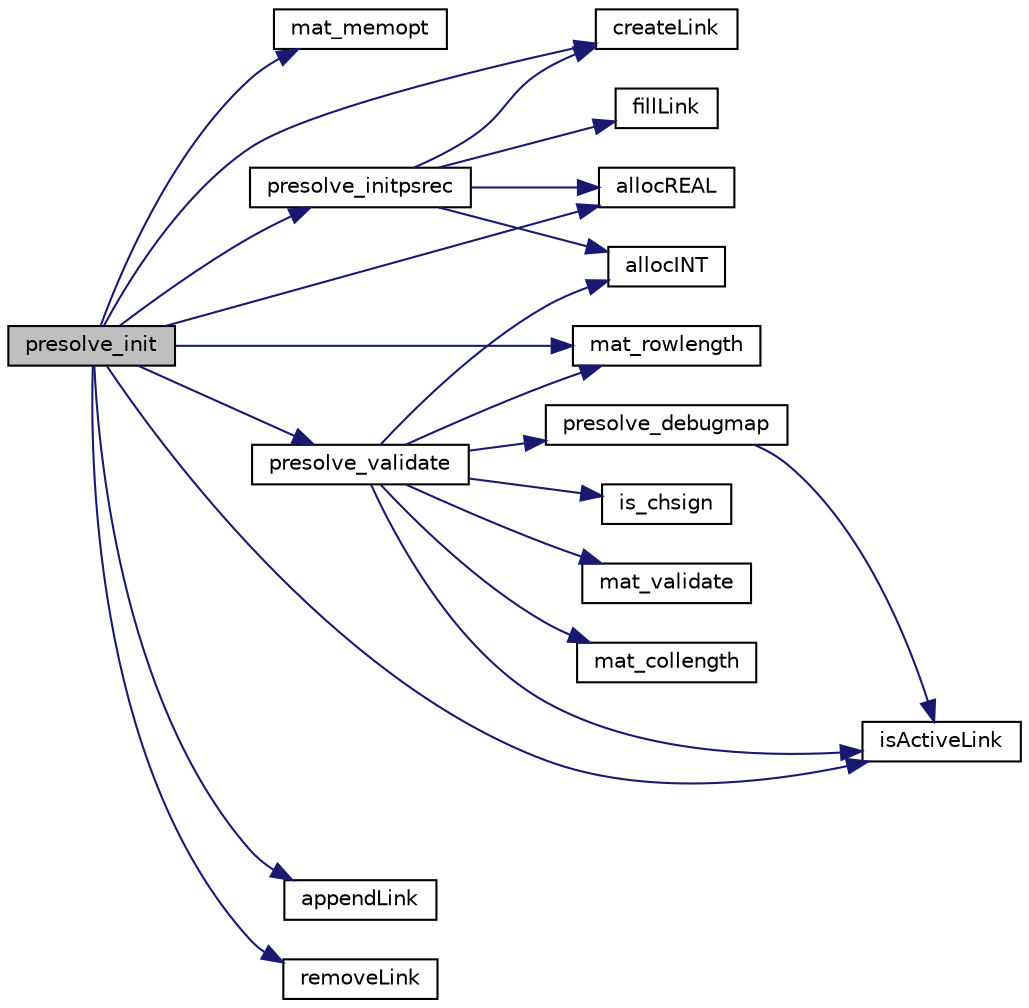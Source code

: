 digraph "presolve_init"
{
  edge [fontname="Helvetica",fontsize="10",labelfontname="Helvetica",labelfontsize="10"];
  node [fontname="Helvetica",fontsize="10",shape=record];
  rankdir="LR";
  Node288 [label="presolve_init",height=0.2,width=0.4,color="black", fillcolor="grey75", style="filled", fontcolor="black"];
  Node288 -> Node289 [color="midnightblue",fontsize="10",style="solid",fontname="Helvetica"];
  Node289 [label="mat_memopt",height=0.2,width=0.4,color="black", fillcolor="white", style="filled",URL="$da/de4/3rd_party_2lpsolve_2build_2include_2lpsolve_2lp__matrix_8h.html#aa9600b6136b2f3ea038058e97b1a9df7"];
  Node288 -> Node290 [color="midnightblue",fontsize="10",style="solid",fontname="Helvetica"];
  Node290 [label="presolve_initpsrec",height=0.2,width=0.4,color="black", fillcolor="white", style="filled",URL="$d3/da5/lp__presolve_8c.html#a8487f403bb5f0fa80dceca0dadd38584"];
  Node290 -> Node291 [color="midnightblue",fontsize="10",style="solid",fontname="Helvetica"];
  Node291 [label="createLink",height=0.2,width=0.4,color="black", fillcolor="white", style="filled",URL="$d1/daa/3rd_party_2lpsolve_2build_2include_2lpsolve_2lp__utils_8h.html#a89ed54fb89197c32882fedc08ec48335"];
  Node290 -> Node292 [color="midnightblue",fontsize="10",style="solid",fontname="Helvetica"];
  Node292 [label="fillLink",height=0.2,width=0.4,color="black", fillcolor="white", style="filled",URL="$d1/daa/3rd_party_2lpsolve_2build_2include_2lpsolve_2lp__utils_8h.html#aa46b79b6620f122dbbb4c02bc9a9ec03"];
  Node290 -> Node293 [color="midnightblue",fontsize="10",style="solid",fontname="Helvetica"];
  Node293 [label="allocINT",height=0.2,width=0.4,color="black", fillcolor="white", style="filled",URL="$d1/daa/3rd_party_2lpsolve_2build_2include_2lpsolve_2lp__utils_8h.html#a2081b8e14a0691b7e3931fa280ad9e63"];
  Node290 -> Node294 [color="midnightblue",fontsize="10",style="solid",fontname="Helvetica"];
  Node294 [label="allocREAL",height=0.2,width=0.4,color="black", fillcolor="white", style="filled",URL="$d1/daa/3rd_party_2lpsolve_2build_2include_2lpsolve_2lp__utils_8h.html#a7b25e1f9aee74052b4b6df28443ebf48"];
  Node288 -> Node294 [color="midnightblue",fontsize="10",style="solid",fontname="Helvetica"];
  Node288 -> Node291 [color="midnightblue",fontsize="10",style="solid",fontname="Helvetica"];
  Node288 -> Node295 [color="midnightblue",fontsize="10",style="solid",fontname="Helvetica"];
  Node295 [label="appendLink",height=0.2,width=0.4,color="black", fillcolor="white", style="filled",URL="$d1/daa/3rd_party_2lpsolve_2build_2include_2lpsolve_2lp__utils_8h.html#a656b120e19b9ace644e75a3537e008b1"];
  Node288 -> Node296 [color="midnightblue",fontsize="10",style="solid",fontname="Helvetica"];
  Node296 [label="mat_rowlength",height=0.2,width=0.4,color="black", fillcolor="white", style="filled",URL="$da/de4/3rd_party_2lpsolve_2build_2include_2lpsolve_2lp__matrix_8h.html#adbd1aad8dd9973d9fcb55ffe330bcf4c"];
  Node288 -> Node297 [color="midnightblue",fontsize="10",style="solid",fontname="Helvetica"];
  Node297 [label="isActiveLink",height=0.2,width=0.4,color="black", fillcolor="white", style="filled",URL="$d1/daa/3rd_party_2lpsolve_2build_2include_2lpsolve_2lp__utils_8h.html#a183f62e53061778d4fdb381e27d8cf4c"];
  Node288 -> Node298 [color="midnightblue",fontsize="10",style="solid",fontname="Helvetica"];
  Node298 [label="removeLink",height=0.2,width=0.4,color="black", fillcolor="white", style="filled",URL="$d1/daa/3rd_party_2lpsolve_2build_2include_2lpsolve_2lp__utils_8h.html#a34eb0c212800d0377a5e4d8bec344dda"];
  Node288 -> Node299 [color="midnightblue",fontsize="10",style="solid",fontname="Helvetica"];
  Node299 [label="presolve_validate",height=0.2,width=0.4,color="black", fillcolor="white", style="filled",URL="$d3/da5/lp__presolve_8c.html#a09d4640eeac0a9a6120f3d9b9bfafd47"];
  Node299 -> Node300 [color="midnightblue",fontsize="10",style="solid",fontname="Helvetica"];
  Node300 [label="mat_validate",height=0.2,width=0.4,color="black", fillcolor="white", style="filled",URL="$da/de4/3rd_party_2lpsolve_2build_2include_2lpsolve_2lp__matrix_8h.html#a3b6cff0a7850997a4ac569451cb8ed47"];
  Node299 -> Node297 [color="midnightblue",fontsize="10",style="solid",fontname="Helvetica"];
  Node299 -> Node296 [color="midnightblue",fontsize="10",style="solid",fontname="Helvetica"];
  Node299 -> Node293 [color="midnightblue",fontsize="10",style="solid",fontname="Helvetica"];
  Node299 -> Node301 [color="midnightblue",fontsize="10",style="solid",fontname="Helvetica"];
  Node301 [label="mat_collength",height=0.2,width=0.4,color="black", fillcolor="white", style="filled",URL="$da/de4/3rd_party_2lpsolve_2build_2include_2lpsolve_2lp__matrix_8h.html#a258da1c9a3b1fedd9704451f7ab7e6f4"];
  Node299 -> Node302 [color="midnightblue",fontsize="10",style="solid",fontname="Helvetica"];
  Node302 [label="is_chsign",height=0.2,width=0.4,color="black", fillcolor="white", style="filled",URL="$dc/de4/3rd_party_2lpsolve_2build_2include_2lpsolve_2lp__lib_8h.html#a93ed2e8f778b6340d960f732e9c0f9f6"];
  Node299 -> Node303 [color="midnightblue",fontsize="10",style="solid",fontname="Helvetica"];
  Node303 [label="presolve_debugmap",height=0.2,width=0.4,color="black", fillcolor="white", style="filled",URL="$d3/da5/lp__presolve_8c.html#ab6e98e5ee02e71eaf70be27d23eff706"];
  Node303 -> Node297 [color="midnightblue",fontsize="10",style="solid",fontname="Helvetica"];
}
